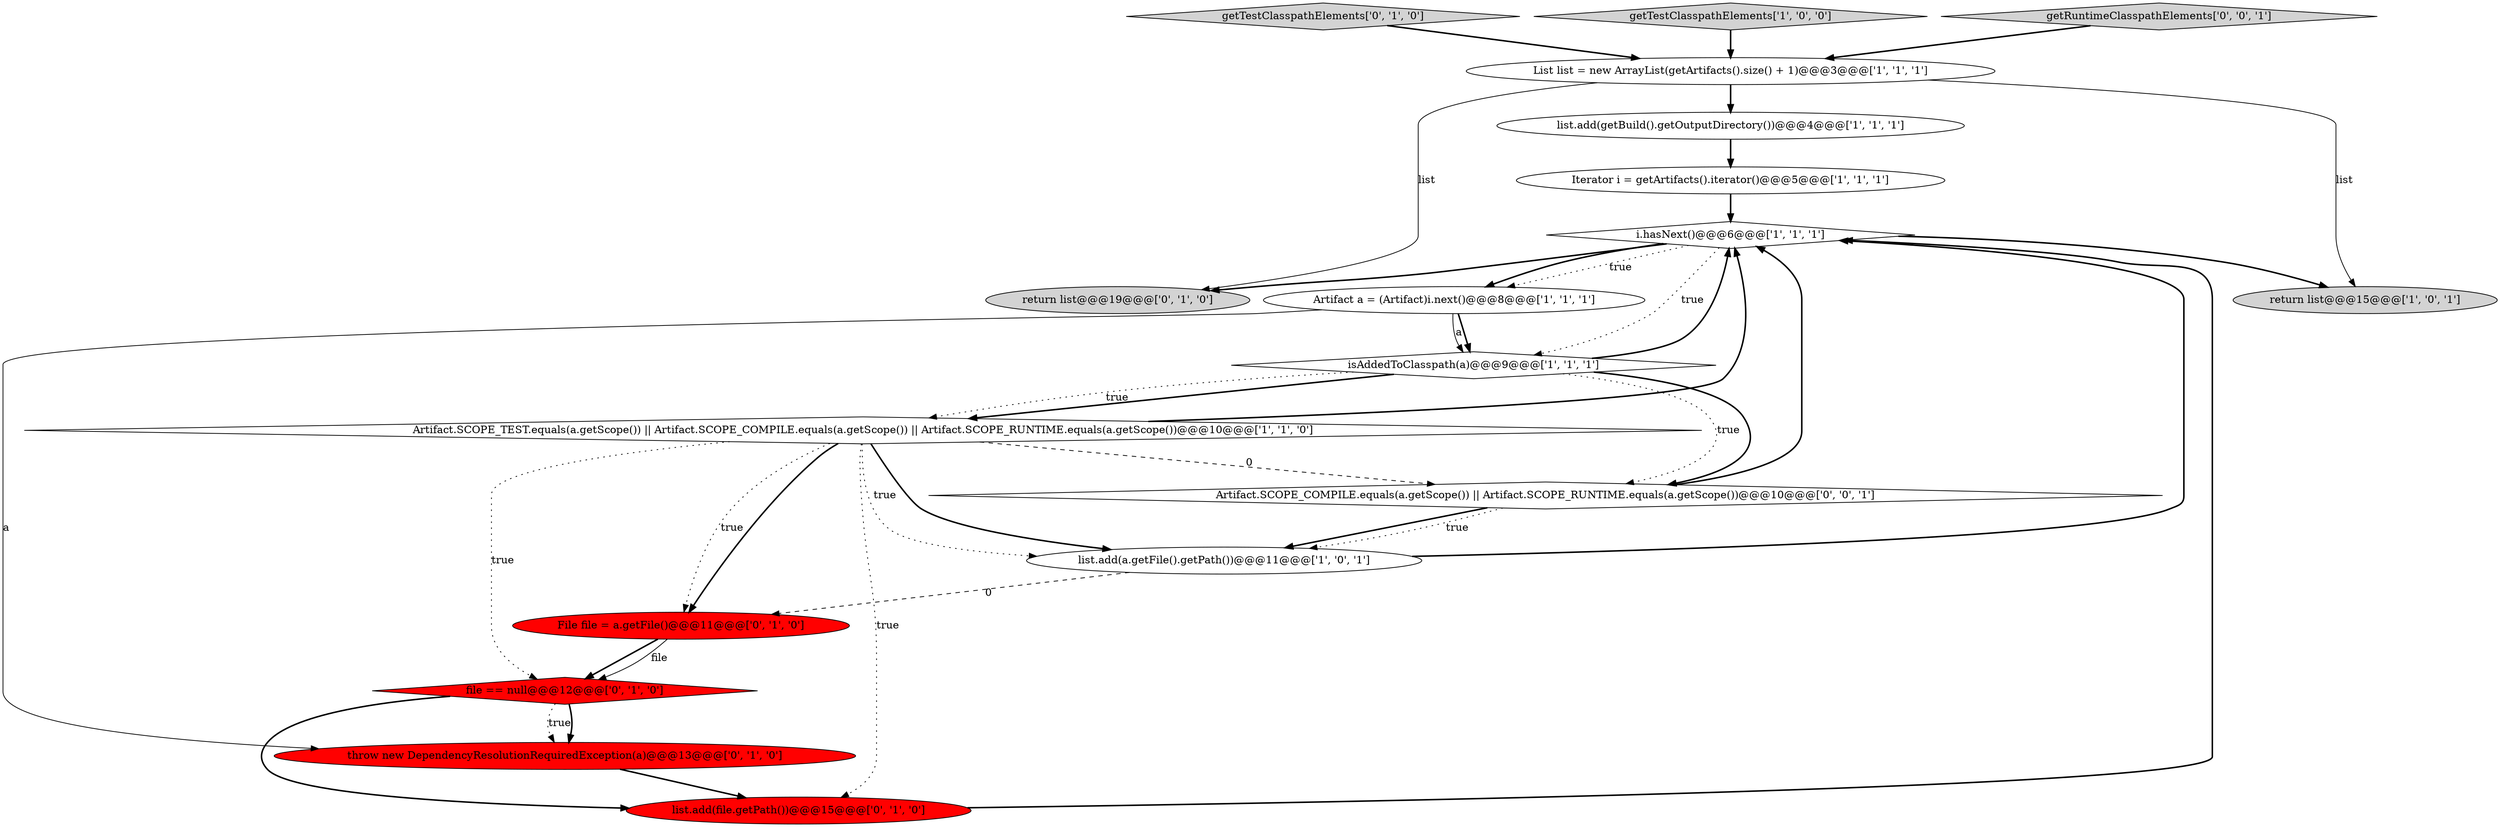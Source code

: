 digraph {
13 [style = filled, label = "return list@@@19@@@['0', '1', '0']", fillcolor = lightgray, shape = ellipse image = "AAA0AAABBB2BBB"];
3 [style = filled, label = "Iterator i = getArtifacts().iterator()@@@5@@@['1', '1', '1']", fillcolor = white, shape = ellipse image = "AAA0AAABBB1BBB"];
4 [style = filled, label = "List list = new ArrayList(getArtifacts().size() + 1)@@@3@@@['1', '1', '1']", fillcolor = white, shape = ellipse image = "AAA0AAABBB1BBB"];
10 [style = filled, label = "file == null@@@12@@@['0', '1', '0']", fillcolor = red, shape = diamond image = "AAA1AAABBB2BBB"];
6 [style = filled, label = "return list@@@15@@@['1', '0', '1']", fillcolor = lightgray, shape = ellipse image = "AAA0AAABBB1BBB"];
12 [style = filled, label = "throw new DependencyResolutionRequiredException(a)@@@13@@@['0', '1', '0']", fillcolor = red, shape = ellipse image = "AAA1AAABBB2BBB"];
0 [style = filled, label = "Artifact.SCOPE_TEST.equals(a.getScope()) || Artifact.SCOPE_COMPILE.equals(a.getScope()) || Artifact.SCOPE_RUNTIME.equals(a.getScope())@@@10@@@['1', '1', '0']", fillcolor = white, shape = diamond image = "AAA0AAABBB1BBB"];
8 [style = filled, label = "Artifact a = (Artifact)i.next()@@@8@@@['1', '1', '1']", fillcolor = white, shape = ellipse image = "AAA0AAABBB1BBB"];
5 [style = filled, label = "list.add(a.getFile().getPath())@@@11@@@['1', '0', '1']", fillcolor = white, shape = ellipse image = "AAA0AAABBB1BBB"];
2 [style = filled, label = "list.add(getBuild().getOutputDirectory())@@@4@@@['1', '1', '1']", fillcolor = white, shape = ellipse image = "AAA0AAABBB1BBB"];
14 [style = filled, label = "getTestClasspathElements['0', '1', '0']", fillcolor = lightgray, shape = diamond image = "AAA0AAABBB2BBB"];
15 [style = filled, label = "list.add(file.getPath())@@@15@@@['0', '1', '0']", fillcolor = red, shape = ellipse image = "AAA1AAABBB2BBB"];
9 [style = filled, label = "i.hasNext()@@@6@@@['1', '1', '1']", fillcolor = white, shape = diamond image = "AAA0AAABBB1BBB"];
7 [style = filled, label = "getTestClasspathElements['1', '0', '0']", fillcolor = lightgray, shape = diamond image = "AAA0AAABBB1BBB"];
17 [style = filled, label = "Artifact.SCOPE_COMPILE.equals(a.getScope()) || Artifact.SCOPE_RUNTIME.equals(a.getScope())@@@10@@@['0', '0', '1']", fillcolor = white, shape = diamond image = "AAA0AAABBB3BBB"];
16 [style = filled, label = "getRuntimeClasspathElements['0', '0', '1']", fillcolor = lightgray, shape = diamond image = "AAA0AAABBB3BBB"];
11 [style = filled, label = "File file = a.getFile()@@@11@@@['0', '1', '0']", fillcolor = red, shape = ellipse image = "AAA1AAABBB2BBB"];
1 [style = filled, label = "isAddedToClasspath(a)@@@9@@@['1', '1', '1']", fillcolor = white, shape = diamond image = "AAA0AAABBB1BBB"];
17->5 [style = bold, label=""];
0->9 [style = bold, label=""];
10->12 [style = dotted, label="true"];
0->5 [style = dotted, label="true"];
10->15 [style = bold, label=""];
5->9 [style = bold, label=""];
1->17 [style = dotted, label="true"];
0->10 [style = dotted, label="true"];
0->15 [style = dotted, label="true"];
2->3 [style = bold, label=""];
17->9 [style = bold, label=""];
12->15 [style = bold, label=""];
0->11 [style = bold, label=""];
4->2 [style = bold, label=""];
1->0 [style = bold, label=""];
7->4 [style = bold, label=""];
4->6 [style = solid, label="list"];
4->13 [style = solid, label="list"];
9->8 [style = bold, label=""];
0->17 [style = dashed, label="0"];
1->9 [style = bold, label=""];
8->1 [style = solid, label="a"];
1->17 [style = bold, label=""];
9->6 [style = bold, label=""];
8->12 [style = solid, label="a"];
9->8 [style = dotted, label="true"];
3->9 [style = bold, label=""];
8->1 [style = bold, label=""];
5->11 [style = dashed, label="0"];
11->10 [style = bold, label=""];
10->12 [style = bold, label=""];
15->9 [style = bold, label=""];
9->1 [style = dotted, label="true"];
9->13 [style = bold, label=""];
1->0 [style = dotted, label="true"];
16->4 [style = bold, label=""];
11->10 [style = solid, label="file"];
0->11 [style = dotted, label="true"];
0->5 [style = bold, label=""];
14->4 [style = bold, label=""];
17->5 [style = dotted, label="true"];
}
